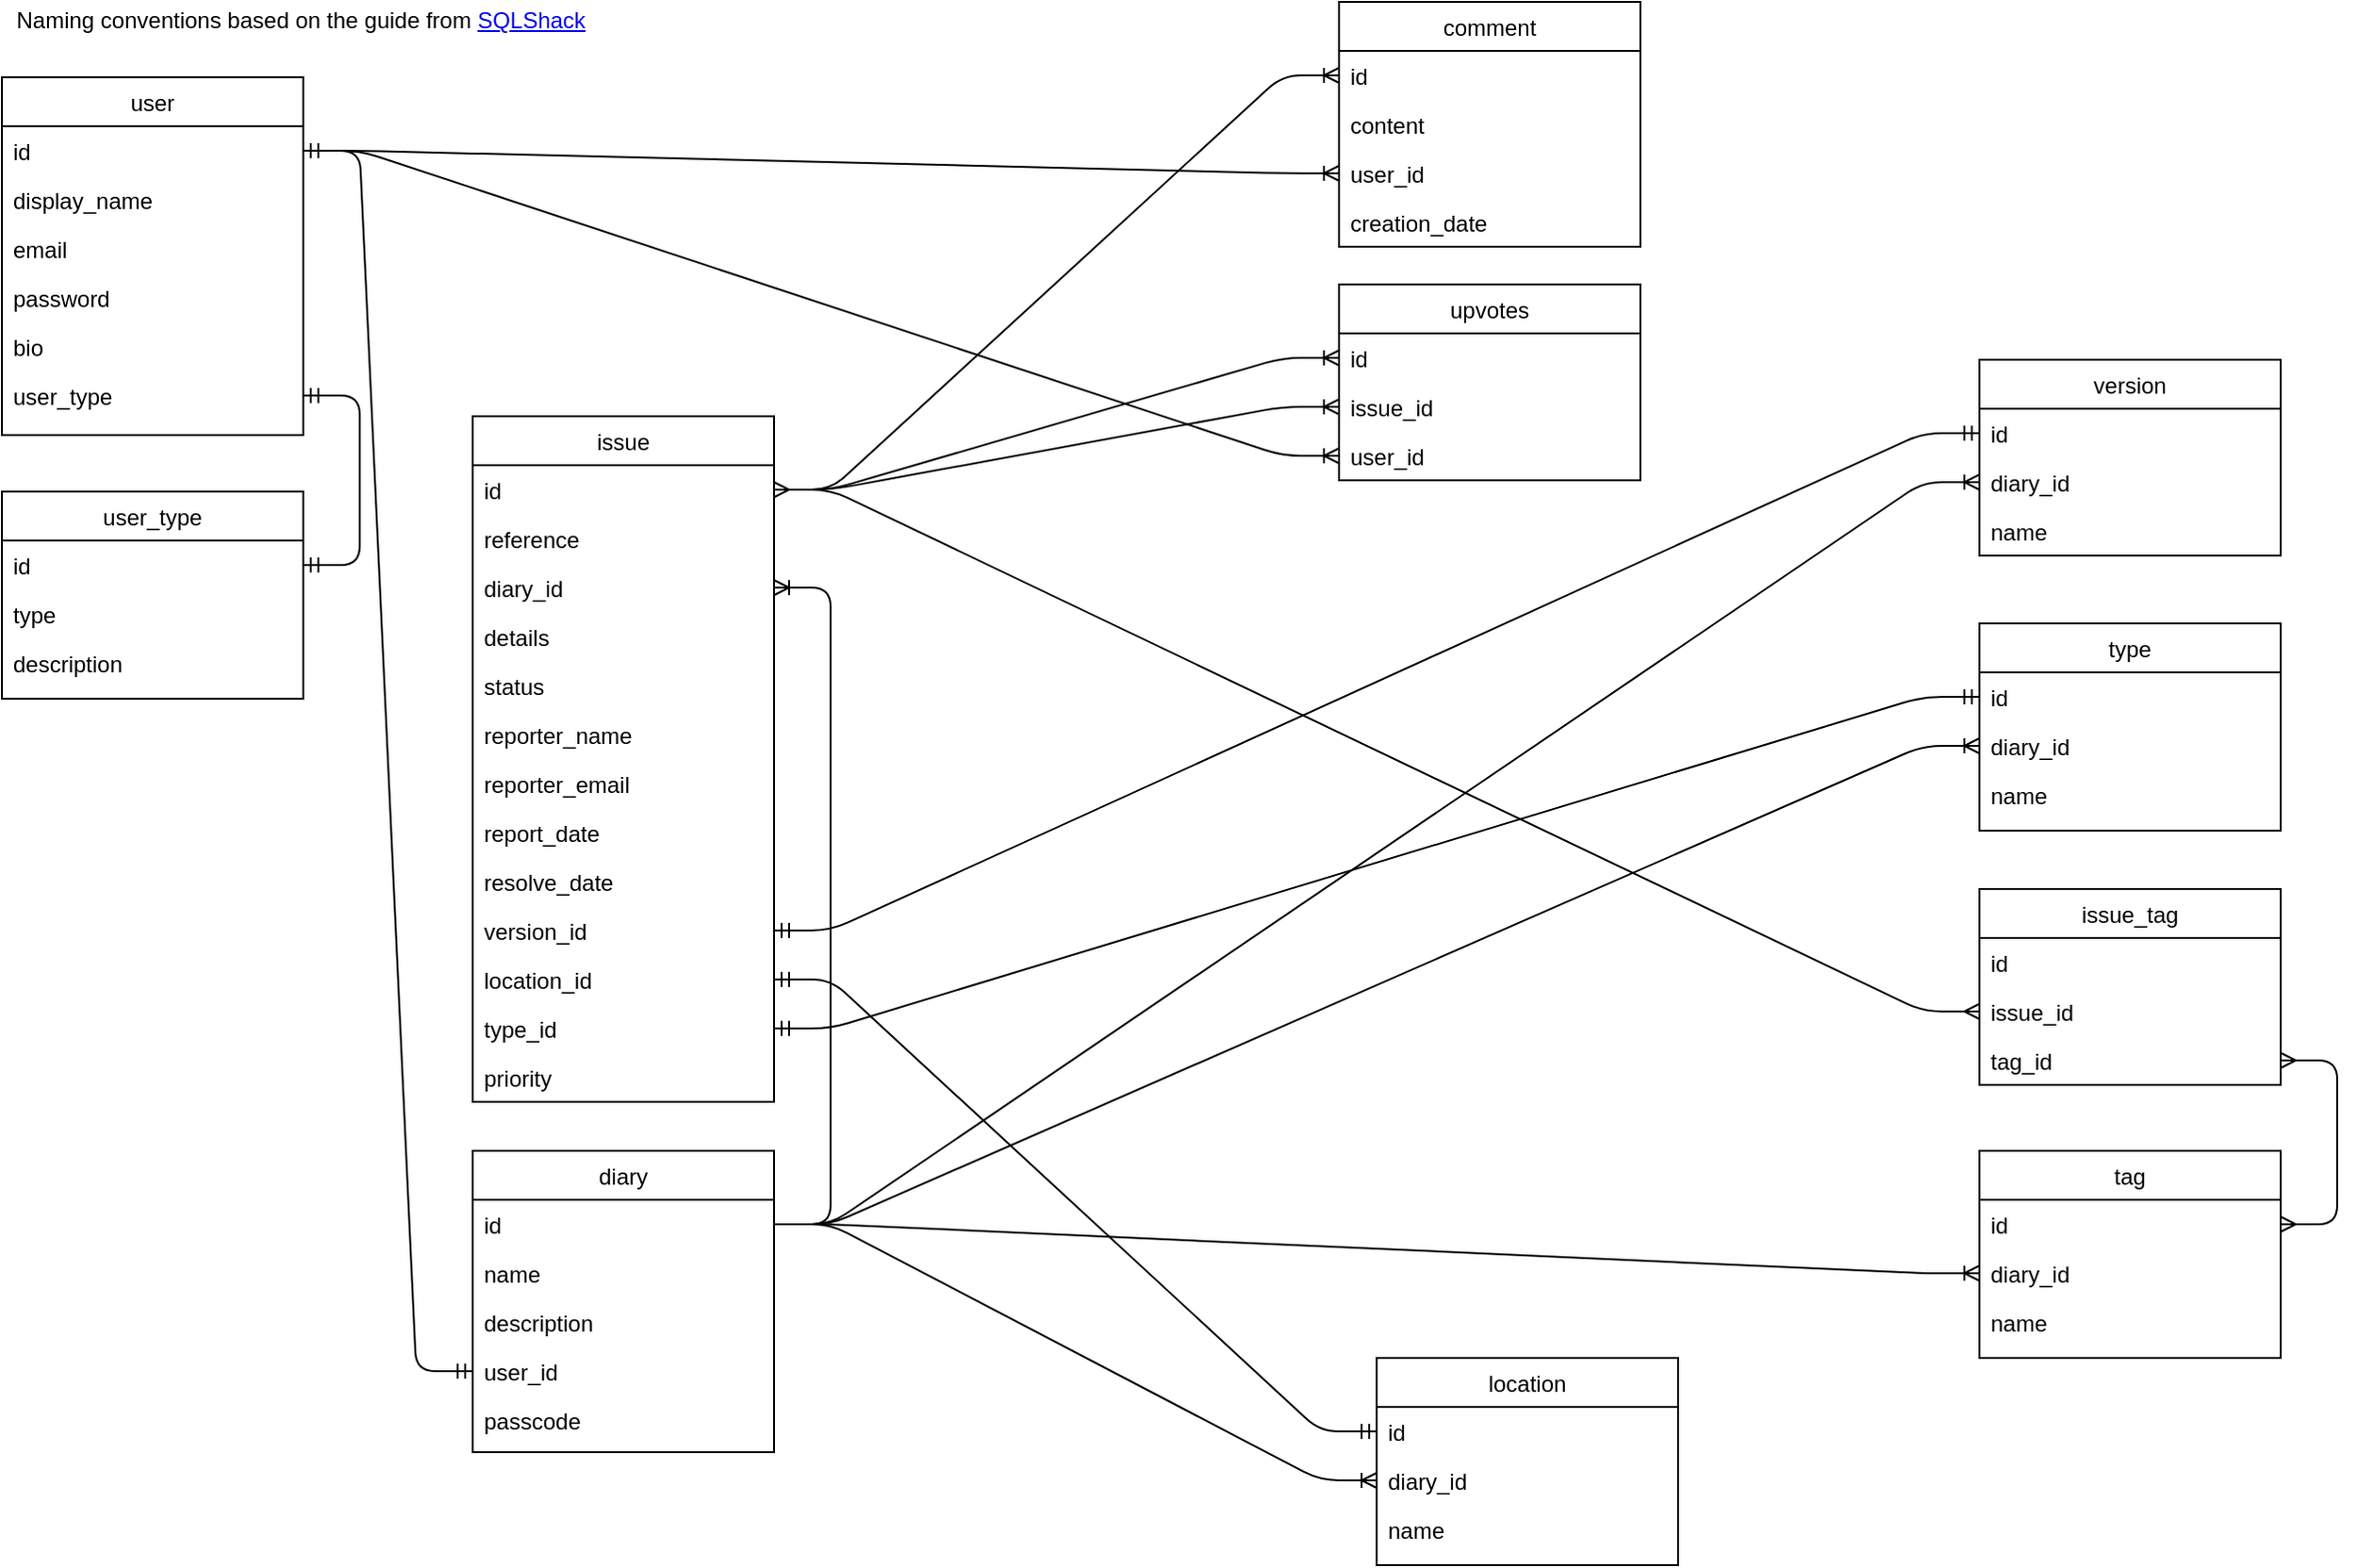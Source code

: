 <mxfile version="14.2.9" type="device"><diagram id="C5RBs43oDa-KdzZeNtuy" name="Page-1"><mxGraphModel dx="2062" dy="713" grid="1" gridSize="10" guides="1" tooltips="1" connect="1" arrows="1" fold="1" page="1" pageScale="1" pageWidth="827" pageHeight="1169" math="0" shadow="0"><root><mxCell id="WIyWlLk6GJQsqaUBKTNV-0"/><mxCell id="WIyWlLk6GJQsqaUBKTNV-1" parent="WIyWlLk6GJQsqaUBKTNV-0"/><mxCell id="zkfFHV4jXpPFQw0GAbJ--0" value="user" style="swimlane;fontStyle=0;align=center;verticalAlign=top;childLayout=stackLayout;horizontal=1;startSize=26;horizontalStack=0;resizeParent=1;resizeLast=0;collapsible=1;marginBottom=0;rounded=0;shadow=0;strokeWidth=1;" parent="WIyWlLk6GJQsqaUBKTNV-1" vertex="1"><mxGeometry x="40" y="50" width="160" height="190" as="geometry"><mxRectangle x="90" y="50" width="160" height="26" as="alternateBounds"/></mxGeometry></mxCell><mxCell id="zkfFHV4jXpPFQw0GAbJ--1" value="id" style="text;align=left;verticalAlign=top;spacingLeft=4;spacingRight=4;overflow=hidden;rotatable=0;points=[[0,0.5],[1,0.5]];portConstraint=eastwest;" parent="zkfFHV4jXpPFQw0GAbJ--0" vertex="1"><mxGeometry y="26" width="160" height="26" as="geometry"/></mxCell><mxCell id="zkfFHV4jXpPFQw0GAbJ--2" value="display_name" style="text;align=left;verticalAlign=top;spacingLeft=4;spacingRight=4;overflow=hidden;rotatable=0;points=[[0,0.5],[1,0.5]];portConstraint=eastwest;rounded=0;shadow=0;html=0;" parent="zkfFHV4jXpPFQw0GAbJ--0" vertex="1"><mxGeometry y="52" width="160" height="26" as="geometry"/></mxCell><mxCell id="zkfFHV4jXpPFQw0GAbJ--3" value="email" style="text;align=left;verticalAlign=top;spacingLeft=4;spacingRight=4;overflow=hidden;rotatable=0;points=[[0,0.5],[1,0.5]];portConstraint=eastwest;rounded=0;shadow=0;html=0;" parent="zkfFHV4jXpPFQw0GAbJ--0" vertex="1"><mxGeometry y="78" width="160" height="26" as="geometry"/></mxCell><mxCell id="zm-5eSC5mFhVCTcJuOg1-9" value="password" style="text;align=left;verticalAlign=top;spacingLeft=4;spacingRight=4;overflow=hidden;rotatable=0;points=[[0,0.5],[1,0.5]];portConstraint=eastwest;rounded=0;shadow=0;html=0;" vertex="1" parent="zkfFHV4jXpPFQw0GAbJ--0"><mxGeometry y="104" width="160" height="26" as="geometry"/></mxCell><mxCell id="zm-5eSC5mFhVCTcJuOg1-11" value="bio" style="text;align=left;verticalAlign=top;spacingLeft=4;spacingRight=4;overflow=hidden;rotatable=0;points=[[0,0.5],[1,0.5]];portConstraint=eastwest;rounded=0;shadow=0;html=0;" vertex="1" parent="zkfFHV4jXpPFQw0GAbJ--0"><mxGeometry y="130" width="160" height="26" as="geometry"/></mxCell><mxCell id="zm-5eSC5mFhVCTcJuOg1-12" value="user_type" style="text;align=left;verticalAlign=top;spacingLeft=4;spacingRight=4;overflow=hidden;rotatable=0;points=[[0,0.5],[1,0.5]];portConstraint=eastwest;rounded=0;shadow=0;html=0;" vertex="1" parent="zkfFHV4jXpPFQw0GAbJ--0"><mxGeometry y="156" width="160" height="26" as="geometry"/></mxCell><mxCell id="zkfFHV4jXpPFQw0GAbJ--6" value="user_type" style="swimlane;fontStyle=0;align=center;verticalAlign=top;childLayout=stackLayout;horizontal=1;startSize=26;horizontalStack=0;resizeParent=1;resizeLast=0;collapsible=1;marginBottom=0;rounded=0;shadow=0;strokeWidth=1;" parent="WIyWlLk6GJQsqaUBKTNV-1" vertex="1"><mxGeometry x="40" y="270" width="160" height="110" as="geometry"><mxRectangle x="130" y="380" width="160" height="26" as="alternateBounds"/></mxGeometry></mxCell><mxCell id="zkfFHV4jXpPFQw0GAbJ--7" value="id" style="text;align=left;verticalAlign=top;spacingLeft=4;spacingRight=4;overflow=hidden;rotatable=0;points=[[0,0.5],[1,0.5]];portConstraint=eastwest;" parent="zkfFHV4jXpPFQw0GAbJ--6" vertex="1"><mxGeometry y="26" width="160" height="26" as="geometry"/></mxCell><mxCell id="zkfFHV4jXpPFQw0GAbJ--8" value="type" style="text;align=left;verticalAlign=top;spacingLeft=4;spacingRight=4;overflow=hidden;rotatable=0;points=[[0,0.5],[1,0.5]];portConstraint=eastwest;rounded=0;shadow=0;html=0;" parent="zkfFHV4jXpPFQw0GAbJ--6" vertex="1"><mxGeometry y="52" width="160" height="26" as="geometry"/></mxCell><mxCell id="zm-5eSC5mFhVCTcJuOg1-13" value="description" style="text;align=left;verticalAlign=top;spacingLeft=4;spacingRight=4;overflow=hidden;rotatable=0;points=[[0,0.5],[1,0.5]];portConstraint=eastwest;rounded=0;shadow=0;html=0;" vertex="1" parent="zkfFHV4jXpPFQw0GAbJ--6"><mxGeometry y="78" width="160" height="26" as="geometry"/></mxCell><mxCell id="zkfFHV4jXpPFQw0GAbJ--13" value="issue" style="swimlane;fontStyle=0;align=center;verticalAlign=top;childLayout=stackLayout;horizontal=1;startSize=26;horizontalStack=0;resizeParent=1;resizeLast=0;collapsible=1;marginBottom=0;rounded=0;shadow=0;strokeWidth=1;" parent="WIyWlLk6GJQsqaUBKTNV-1" vertex="1"><mxGeometry x="290" y="230" width="160" height="364" as="geometry"><mxRectangle x="340" y="380" width="170" height="26" as="alternateBounds"/></mxGeometry></mxCell><mxCell id="zkfFHV4jXpPFQw0GAbJ--14" value="id" style="text;align=left;verticalAlign=top;spacingLeft=4;spacingRight=4;overflow=hidden;rotatable=0;points=[[0,0.5],[1,0.5]];portConstraint=eastwest;" parent="zkfFHV4jXpPFQw0GAbJ--13" vertex="1"><mxGeometry y="26" width="160" height="26" as="geometry"/></mxCell><mxCell id="zm-5eSC5mFhVCTcJuOg1-14" value="reference" style="text;align=left;verticalAlign=top;spacingLeft=4;spacingRight=4;overflow=hidden;rotatable=0;points=[[0,0.5],[1,0.5]];portConstraint=eastwest;" vertex="1" parent="zkfFHV4jXpPFQw0GAbJ--13"><mxGeometry y="52" width="160" height="26" as="geometry"/></mxCell><mxCell id="zm-5eSC5mFhVCTcJuOg1-15" value="diary_id" style="text;align=left;verticalAlign=top;spacingLeft=4;spacingRight=4;overflow=hidden;rotatable=0;points=[[0,0.5],[1,0.5]];portConstraint=eastwest;" vertex="1" parent="zkfFHV4jXpPFQw0GAbJ--13"><mxGeometry y="78" width="160" height="26" as="geometry"/></mxCell><mxCell id="zm-5eSC5mFhVCTcJuOg1-17" value="details" style="text;align=left;verticalAlign=top;spacingLeft=4;spacingRight=4;overflow=hidden;rotatable=0;points=[[0,0.5],[1,0.5]];portConstraint=eastwest;" vertex="1" parent="zkfFHV4jXpPFQw0GAbJ--13"><mxGeometry y="104" width="160" height="26" as="geometry"/></mxCell><mxCell id="zm-5eSC5mFhVCTcJuOg1-19" value="status" style="text;align=left;verticalAlign=top;spacingLeft=4;spacingRight=4;overflow=hidden;rotatable=0;points=[[0,0.5],[1,0.5]];portConstraint=eastwest;" vertex="1" parent="zkfFHV4jXpPFQw0GAbJ--13"><mxGeometry y="130" width="160" height="26" as="geometry"/></mxCell><mxCell id="zm-5eSC5mFhVCTcJuOg1-20" value="reporter_name" style="text;align=left;verticalAlign=top;spacingLeft=4;spacingRight=4;overflow=hidden;rotatable=0;points=[[0,0.5],[1,0.5]];portConstraint=eastwest;" vertex="1" parent="zkfFHV4jXpPFQw0GAbJ--13"><mxGeometry y="156" width="160" height="26" as="geometry"/></mxCell><mxCell id="zm-5eSC5mFhVCTcJuOg1-21" value="reporter_email" style="text;align=left;verticalAlign=top;spacingLeft=4;spacingRight=4;overflow=hidden;rotatable=0;points=[[0,0.5],[1,0.5]];portConstraint=eastwest;" vertex="1" parent="zkfFHV4jXpPFQw0GAbJ--13"><mxGeometry y="182" width="160" height="26" as="geometry"/></mxCell><mxCell id="zm-5eSC5mFhVCTcJuOg1-22" value="report_date" style="text;align=left;verticalAlign=top;spacingLeft=4;spacingRight=4;overflow=hidden;rotatable=0;points=[[0,0.5],[1,0.5]];portConstraint=eastwest;" vertex="1" parent="zkfFHV4jXpPFQw0GAbJ--13"><mxGeometry y="208" width="160" height="26" as="geometry"/></mxCell><mxCell id="zm-5eSC5mFhVCTcJuOg1-23" value="resolve_date" style="text;align=left;verticalAlign=top;spacingLeft=4;spacingRight=4;overflow=hidden;rotatable=0;points=[[0,0.5],[1,0.5]];portConstraint=eastwest;" vertex="1" parent="zkfFHV4jXpPFQw0GAbJ--13"><mxGeometry y="234" width="160" height="26" as="geometry"/></mxCell><mxCell id="zm-5eSC5mFhVCTcJuOg1-18" value="version_id" style="text;align=left;verticalAlign=top;spacingLeft=4;spacingRight=4;overflow=hidden;rotatable=0;points=[[0,0.5],[1,0.5]];portConstraint=eastwest;" vertex="1" parent="zkfFHV4jXpPFQw0GAbJ--13"><mxGeometry y="260" width="160" height="26" as="geometry"/></mxCell><mxCell id="zm-5eSC5mFhVCTcJuOg1-95" value="location_id" style="text;align=left;verticalAlign=top;spacingLeft=4;spacingRight=4;overflow=hidden;rotatable=0;points=[[0,0.5],[1,0.5]];portConstraint=eastwest;" vertex="1" parent="zkfFHV4jXpPFQw0GAbJ--13"><mxGeometry y="286" width="160" height="26" as="geometry"/></mxCell><mxCell id="zm-5eSC5mFhVCTcJuOg1-96" value="type_id" style="text;align=left;verticalAlign=top;spacingLeft=4;spacingRight=4;overflow=hidden;rotatable=0;points=[[0,0.5],[1,0.5]];portConstraint=eastwest;" vertex="1" parent="zkfFHV4jXpPFQw0GAbJ--13"><mxGeometry y="312" width="160" height="26" as="geometry"/></mxCell><mxCell id="zm-5eSC5mFhVCTcJuOg1-26" value="priority" style="text;align=left;verticalAlign=top;spacingLeft=4;spacingRight=4;overflow=hidden;rotatable=0;points=[[0,0.5],[1,0.5]];portConstraint=eastwest;" vertex="1" parent="zkfFHV4jXpPFQw0GAbJ--13"><mxGeometry y="338" width="160" height="26" as="geometry"/></mxCell><mxCell id="zkfFHV4jXpPFQw0GAbJ--17" value="diary" style="swimlane;fontStyle=0;align=center;verticalAlign=top;childLayout=stackLayout;horizontal=1;startSize=26;horizontalStack=0;resizeParent=1;resizeLast=0;collapsible=1;marginBottom=0;rounded=0;shadow=0;strokeWidth=1;" parent="WIyWlLk6GJQsqaUBKTNV-1" vertex="1"><mxGeometry x="290" y="620" width="160" height="160" as="geometry"><mxRectangle x="550" y="140" width="160" height="26" as="alternateBounds"/></mxGeometry></mxCell><mxCell id="zkfFHV4jXpPFQw0GAbJ--18" value="id" style="text;align=left;verticalAlign=top;spacingLeft=4;spacingRight=4;overflow=hidden;rotatable=0;points=[[0,0.5],[1,0.5]];portConstraint=eastwest;" parent="zkfFHV4jXpPFQw0GAbJ--17" vertex="1"><mxGeometry y="26" width="160" height="26" as="geometry"/></mxCell><mxCell id="zkfFHV4jXpPFQw0GAbJ--19" value="name" style="text;align=left;verticalAlign=top;spacingLeft=4;spacingRight=4;overflow=hidden;rotatable=0;points=[[0,0.5],[1,0.5]];portConstraint=eastwest;rounded=0;shadow=0;html=0;" parent="zkfFHV4jXpPFQw0GAbJ--17" vertex="1"><mxGeometry y="52" width="160" height="26" as="geometry"/></mxCell><mxCell id="zm-5eSC5mFhVCTcJuOg1-34" value="description" style="text;align=left;verticalAlign=top;spacingLeft=4;spacingRight=4;overflow=hidden;rotatable=0;points=[[0,0.5],[1,0.5]];portConstraint=eastwest;" vertex="1" parent="zkfFHV4jXpPFQw0GAbJ--17"><mxGeometry y="78" width="160" height="26" as="geometry"/></mxCell><mxCell id="zkfFHV4jXpPFQw0GAbJ--20" value="user_id" style="text;align=left;verticalAlign=top;spacingLeft=4;spacingRight=4;overflow=hidden;rotatable=0;points=[[0,0.5],[1,0.5]];portConstraint=eastwest;rounded=0;shadow=0;html=0;" parent="zkfFHV4jXpPFQw0GAbJ--17" vertex="1"><mxGeometry y="104" width="160" height="26" as="geometry"/></mxCell><mxCell id="zm-5eSC5mFhVCTcJuOg1-30" value="passcode" style="text;align=left;verticalAlign=top;spacingLeft=4;spacingRight=4;overflow=hidden;rotatable=0;points=[[0,0.5],[1,0.5]];portConstraint=eastwest;rounded=0;shadow=0;html=0;" vertex="1" parent="zkfFHV4jXpPFQw0GAbJ--17"><mxGeometry y="130" width="160" height="26" as="geometry"/></mxCell><mxCell id="zm-5eSC5mFhVCTcJuOg1-0" value="type" style="swimlane;fontStyle=0;align=center;verticalAlign=top;childLayout=stackLayout;horizontal=1;startSize=26;horizontalStack=0;resizeParent=1;resizeLast=0;collapsible=1;marginBottom=0;rounded=0;shadow=0;strokeWidth=1;" vertex="1" parent="WIyWlLk6GJQsqaUBKTNV-1"><mxGeometry x="1090" y="340" width="160" height="110" as="geometry"><mxRectangle x="340" y="380" width="170" height="26" as="alternateBounds"/></mxGeometry></mxCell><mxCell id="zm-5eSC5mFhVCTcJuOg1-1" value="id" style="text;align=left;verticalAlign=top;spacingLeft=4;spacingRight=4;overflow=hidden;rotatable=0;points=[[0,0.5],[1,0.5]];portConstraint=eastwest;" vertex="1" parent="zm-5eSC5mFhVCTcJuOg1-0"><mxGeometry y="26" width="160" height="26" as="geometry"/></mxCell><mxCell id="zm-5eSC5mFhVCTcJuOg1-31" value="diary_id" style="text;align=left;verticalAlign=top;spacingLeft=4;spacingRight=4;overflow=hidden;rotatable=0;points=[[0,0.5],[1,0.5]];portConstraint=eastwest;" vertex="1" parent="zm-5eSC5mFhVCTcJuOg1-0"><mxGeometry y="52" width="160" height="26" as="geometry"/></mxCell><mxCell id="zm-5eSC5mFhVCTcJuOg1-83" value="name" style="text;align=left;verticalAlign=top;spacingLeft=4;spacingRight=4;overflow=hidden;rotatable=0;points=[[0,0.5],[1,0.5]];portConstraint=eastwest;" vertex="1" parent="zm-5eSC5mFhVCTcJuOg1-0"><mxGeometry y="78" width="160" height="26" as="geometry"/></mxCell><mxCell id="zm-5eSC5mFhVCTcJuOg1-3" value="location" style="swimlane;fontStyle=0;align=center;verticalAlign=top;childLayout=stackLayout;horizontal=1;startSize=26;horizontalStack=0;resizeParent=1;resizeLast=0;collapsible=1;marginBottom=0;rounded=0;shadow=0;strokeWidth=1;" vertex="1" parent="WIyWlLk6GJQsqaUBKTNV-1"><mxGeometry x="770" y="730" width="160" height="110" as="geometry"><mxRectangle x="340" y="380" width="170" height="26" as="alternateBounds"/></mxGeometry></mxCell><mxCell id="zm-5eSC5mFhVCTcJuOg1-4" value="id" style="text;align=left;verticalAlign=top;spacingLeft=4;spacingRight=4;overflow=hidden;rotatable=0;points=[[0,0.5],[1,0.5]];portConstraint=eastwest;" vertex="1" parent="zm-5eSC5mFhVCTcJuOg1-3"><mxGeometry y="26" width="160" height="26" as="geometry"/></mxCell><mxCell id="zm-5eSC5mFhVCTcJuOg1-32" value="diary_id" style="text;align=left;verticalAlign=top;spacingLeft=4;spacingRight=4;overflow=hidden;rotatable=0;points=[[0,0.5],[1,0.5]];portConstraint=eastwest;" vertex="1" parent="zm-5eSC5mFhVCTcJuOg1-3"><mxGeometry y="52" width="160" height="26" as="geometry"/></mxCell><mxCell id="zm-5eSC5mFhVCTcJuOg1-84" value="name" style="text;align=left;verticalAlign=top;spacingLeft=4;spacingRight=4;overflow=hidden;rotatable=0;points=[[0,0.5],[1,0.5]];portConstraint=eastwest;" vertex="1" parent="zm-5eSC5mFhVCTcJuOg1-3"><mxGeometry y="78" width="160" height="26" as="geometry"/></mxCell><mxCell id="zm-5eSC5mFhVCTcJuOg1-28" value="tag" style="swimlane;fontStyle=0;align=center;verticalAlign=top;childLayout=stackLayout;horizontal=1;startSize=26;horizontalStack=0;resizeParent=1;resizeLast=0;collapsible=1;marginBottom=0;rounded=0;shadow=0;strokeWidth=1;" vertex="1" parent="WIyWlLk6GJQsqaUBKTNV-1"><mxGeometry x="1090" y="620" width="160" height="110" as="geometry"><mxRectangle x="340" y="380" width="170" height="26" as="alternateBounds"/></mxGeometry></mxCell><mxCell id="zm-5eSC5mFhVCTcJuOg1-29" value="id" style="text;align=left;verticalAlign=top;spacingLeft=4;spacingRight=4;overflow=hidden;rotatable=0;points=[[0,0.5],[1,0.5]];portConstraint=eastwest;" vertex="1" parent="zm-5eSC5mFhVCTcJuOg1-28"><mxGeometry y="26" width="160" height="26" as="geometry"/></mxCell><mxCell id="zm-5eSC5mFhVCTcJuOg1-33" value="diary_id" style="text;align=left;verticalAlign=top;spacingLeft=4;spacingRight=4;overflow=hidden;rotatable=0;points=[[0,0.5],[1,0.5]];portConstraint=eastwest;" vertex="1" parent="zm-5eSC5mFhVCTcJuOg1-28"><mxGeometry y="52" width="160" height="26" as="geometry"/></mxCell><mxCell id="zm-5eSC5mFhVCTcJuOg1-73" value="name" style="text;align=left;verticalAlign=top;spacingLeft=4;spacingRight=4;overflow=hidden;rotatable=0;points=[[0,0.5],[1,0.5]];portConstraint=eastwest;" vertex="1" parent="zm-5eSC5mFhVCTcJuOg1-28"><mxGeometry y="78" width="160" height="26" as="geometry"/></mxCell><mxCell id="zm-5eSC5mFhVCTcJuOg1-35" value="comment" style="swimlane;fontStyle=0;align=center;verticalAlign=top;childLayout=stackLayout;horizontal=1;startSize=26;horizontalStack=0;resizeParent=1;resizeLast=0;collapsible=1;marginBottom=0;rounded=0;shadow=0;strokeWidth=1;" vertex="1" parent="WIyWlLk6GJQsqaUBKTNV-1"><mxGeometry x="750" y="10" width="160" height="130" as="geometry"><mxRectangle x="340" y="380" width="170" height="26" as="alternateBounds"/></mxGeometry></mxCell><mxCell id="zm-5eSC5mFhVCTcJuOg1-36" value="id" style="text;align=left;verticalAlign=top;spacingLeft=4;spacingRight=4;overflow=hidden;rotatable=0;points=[[0,0.5],[1,0.5]];portConstraint=eastwest;" vertex="1" parent="zm-5eSC5mFhVCTcJuOg1-35"><mxGeometry y="26" width="160" height="26" as="geometry"/></mxCell><mxCell id="zm-5eSC5mFhVCTcJuOg1-37" value="content" style="text;align=left;verticalAlign=top;spacingLeft=4;spacingRight=4;overflow=hidden;rotatable=0;points=[[0,0.5],[1,0.5]];portConstraint=eastwest;" vertex="1" parent="zm-5eSC5mFhVCTcJuOg1-35"><mxGeometry y="52" width="160" height="26" as="geometry"/></mxCell><mxCell id="zm-5eSC5mFhVCTcJuOg1-88" value="user_id" style="text;align=left;verticalAlign=top;spacingLeft=4;spacingRight=4;overflow=hidden;rotatable=0;points=[[0,0.5],[1,0.5]];portConstraint=eastwest;" vertex="1" parent="zm-5eSC5mFhVCTcJuOg1-35"><mxGeometry y="78" width="160" height="26" as="geometry"/></mxCell><mxCell id="zm-5eSC5mFhVCTcJuOg1-86" value="creation_date" style="text;align=left;verticalAlign=top;spacingLeft=4;spacingRight=4;overflow=hidden;rotatable=0;points=[[0,0.5],[1,0.5]];portConstraint=eastwest;" vertex="1" parent="zm-5eSC5mFhVCTcJuOg1-35"><mxGeometry y="104" width="160" height="26" as="geometry"/></mxCell><mxCell id="zm-5eSC5mFhVCTcJuOg1-38" value="upvotes" style="swimlane;fontStyle=0;align=center;verticalAlign=top;childLayout=stackLayout;horizontal=1;startSize=26;horizontalStack=0;resizeParent=1;resizeLast=0;collapsible=1;marginBottom=0;rounded=0;shadow=0;strokeWidth=1;" vertex="1" parent="WIyWlLk6GJQsqaUBKTNV-1"><mxGeometry x="750" y="160" width="160" height="104" as="geometry"><mxRectangle x="340" y="380" width="170" height="26" as="alternateBounds"/></mxGeometry></mxCell><mxCell id="zm-5eSC5mFhVCTcJuOg1-39" value="id" style="text;align=left;verticalAlign=top;spacingLeft=4;spacingRight=4;overflow=hidden;rotatable=0;points=[[0,0.5],[1,0.5]];portConstraint=eastwest;" vertex="1" parent="zm-5eSC5mFhVCTcJuOg1-38"><mxGeometry y="26" width="160" height="26" as="geometry"/></mxCell><mxCell id="zm-5eSC5mFhVCTcJuOg1-40" value="issue_id" style="text;align=left;verticalAlign=top;spacingLeft=4;spacingRight=4;overflow=hidden;rotatable=0;points=[[0,0.5],[1,0.5]];portConstraint=eastwest;" vertex="1" parent="zm-5eSC5mFhVCTcJuOg1-38"><mxGeometry y="52" width="160" height="26" as="geometry"/></mxCell><mxCell id="zm-5eSC5mFhVCTcJuOg1-98" value="user_id" style="text;align=left;verticalAlign=top;spacingLeft=4;spacingRight=4;overflow=hidden;rotatable=0;points=[[0,0.5],[1,0.5]];portConstraint=eastwest;" vertex="1" parent="zm-5eSC5mFhVCTcJuOg1-38"><mxGeometry y="78" width="160" height="26" as="geometry"/></mxCell><mxCell id="zm-5eSC5mFhVCTcJuOg1-44" value="" style="edgeStyle=entityRelationEdgeStyle;fontSize=12;html=1;endArrow=ERoneToMany;entryX=0;entryY=0.5;entryDx=0;entryDy=0;exitX=1;exitY=0.5;exitDx=0;exitDy=0;" edge="1" parent="WIyWlLk6GJQsqaUBKTNV-1" source="zkfFHV4jXpPFQw0GAbJ--14" target="zm-5eSC5mFhVCTcJuOg1-36"><mxGeometry width="100" height="100" relative="1" as="geometry"><mxPoint x="713" y="426" as="sourcePoint"/><mxPoint x="813" y="326" as="targetPoint"/></mxGeometry></mxCell><mxCell id="zm-5eSC5mFhVCTcJuOg1-47" value="" style="edgeStyle=entityRelationEdgeStyle;fontSize=12;html=1;endArrow=ERoneToMany;exitX=1;exitY=0.5;exitDx=0;exitDy=0;entryX=0;entryY=0.5;entryDx=0;entryDy=0;" edge="1" parent="WIyWlLk6GJQsqaUBKTNV-1" source="zkfFHV4jXpPFQw0GAbJ--14" target="zm-5eSC5mFhVCTcJuOg1-39"><mxGeometry width="100" height="100" relative="1" as="geometry"><mxPoint x="720" y="460" as="sourcePoint"/><mxPoint x="820" y="360" as="targetPoint"/></mxGeometry></mxCell><mxCell id="zm-5eSC5mFhVCTcJuOg1-49" value="" style="edgeStyle=entityRelationEdgeStyle;fontSize=12;html=1;endArrow=ERmany;startArrow=ERmany;entryX=0;entryY=0.5;entryDx=0;entryDy=0;" edge="1" parent="WIyWlLk6GJQsqaUBKTNV-1" source="zkfFHV4jXpPFQw0GAbJ--14" target="zm-5eSC5mFhVCTcJuOg1-54"><mxGeometry width="100" height="100" relative="1" as="geometry"><mxPoint x="680" y="501" as="sourcePoint"/><mxPoint x="821.421" y="401" as="targetPoint"/></mxGeometry></mxCell><mxCell id="zm-5eSC5mFhVCTcJuOg1-51" value="Naming conventions based on the guide from &lt;a href=&quot;https://www.sqlshack.com/learn-sql-naming-conventions/#:~:text=When%20naming%20tables%2C%20you%20have,facts%2C%20you%20should%20use%20nouns.&quot;&gt;SQLShack&lt;/a&gt;&amp;nbsp;" style="text;html=1;resizable=0;autosize=1;align=center;verticalAlign=middle;points=[];fillColor=none;strokeColor=none;rounded=0;" vertex="1" parent="WIyWlLk6GJQsqaUBKTNV-1"><mxGeometry x="40" y="10" width="320" height="20" as="geometry"/></mxCell><mxCell id="zm-5eSC5mFhVCTcJuOg1-52" value="issue_tag" style="swimlane;fontStyle=0;align=center;verticalAlign=top;childLayout=stackLayout;horizontal=1;startSize=26;horizontalStack=0;resizeParent=1;resizeLast=0;collapsible=1;marginBottom=0;rounded=0;shadow=0;strokeWidth=1;" vertex="1" parent="WIyWlLk6GJQsqaUBKTNV-1"><mxGeometry x="1090" y="481" width="160" height="104" as="geometry"><mxRectangle x="340" y="380" width="170" height="26" as="alternateBounds"/></mxGeometry></mxCell><mxCell id="zm-5eSC5mFhVCTcJuOg1-53" value="id" style="text;align=left;verticalAlign=top;spacingLeft=4;spacingRight=4;overflow=hidden;rotatable=0;points=[[0,0.5],[1,0.5]];portConstraint=eastwest;" vertex="1" parent="zm-5eSC5mFhVCTcJuOg1-52"><mxGeometry y="26" width="160" height="26" as="geometry"/></mxCell><mxCell id="zm-5eSC5mFhVCTcJuOg1-54" value="issue_id" style="text;align=left;verticalAlign=top;spacingLeft=4;spacingRight=4;overflow=hidden;rotatable=0;points=[[0,0.5],[1,0.5]];portConstraint=eastwest;" vertex="1" parent="zm-5eSC5mFhVCTcJuOg1-52"><mxGeometry y="52" width="160" height="26" as="geometry"/></mxCell><mxCell id="zm-5eSC5mFhVCTcJuOg1-55" value="tag_id" style="text;align=left;verticalAlign=top;spacingLeft=4;spacingRight=4;overflow=hidden;rotatable=0;points=[[0,0.5],[1,0.5]];portConstraint=eastwest;" vertex="1" parent="zm-5eSC5mFhVCTcJuOg1-52"><mxGeometry y="78" width="160" height="26" as="geometry"/></mxCell><mxCell id="zm-5eSC5mFhVCTcJuOg1-56" value="" style="edgeStyle=entityRelationEdgeStyle;fontSize=12;html=1;endArrow=ERmany;startArrow=ERmany;exitX=1;exitY=0.5;exitDx=0;exitDy=0;" edge="1" parent="WIyWlLk6GJQsqaUBKTNV-1" source="zm-5eSC5mFhVCTcJuOg1-55" target="zm-5eSC5mFhVCTcJuOg1-29"><mxGeometry width="100" height="100" relative="1" as="geometry"><mxPoint x="690" y="380" as="sourcePoint"/><mxPoint x="790" y="280" as="targetPoint"/></mxGeometry></mxCell><mxCell id="zm-5eSC5mFhVCTcJuOg1-57" value="" style="edgeStyle=entityRelationEdgeStyle;fontSize=12;html=1;endArrow=ERmandOne;startArrow=ERmandOne;" edge="1" parent="WIyWlLk6GJQsqaUBKTNV-1" source="zm-5eSC5mFhVCTcJuOg1-96" target="zm-5eSC5mFhVCTcJuOg1-1"><mxGeometry width="100" height="100" relative="1" as="geometry"><mxPoint x="680" y="450" as="sourcePoint"/><mxPoint x="780" y="350" as="targetPoint"/></mxGeometry></mxCell><mxCell id="zm-5eSC5mFhVCTcJuOg1-58" value="version" style="swimlane;fontStyle=0;align=center;verticalAlign=top;childLayout=stackLayout;horizontal=1;startSize=26;horizontalStack=0;resizeParent=1;resizeLast=0;collapsible=1;marginBottom=0;rounded=0;shadow=0;strokeWidth=1;" vertex="1" parent="WIyWlLk6GJQsqaUBKTNV-1"><mxGeometry x="1090" y="200" width="160" height="104" as="geometry"><mxRectangle x="340" y="380" width="170" height="26" as="alternateBounds"/></mxGeometry></mxCell><mxCell id="zm-5eSC5mFhVCTcJuOg1-59" value="id" style="text;align=left;verticalAlign=top;spacingLeft=4;spacingRight=4;overflow=hidden;rotatable=0;points=[[0,0.5],[1,0.5]];portConstraint=eastwest;" vertex="1" parent="zm-5eSC5mFhVCTcJuOg1-58"><mxGeometry y="26" width="160" height="26" as="geometry"/></mxCell><mxCell id="zm-5eSC5mFhVCTcJuOg1-82" value="diary_id" style="text;align=left;verticalAlign=top;spacingLeft=4;spacingRight=4;overflow=hidden;rotatable=0;points=[[0,0.5],[1,0.5]];portConstraint=eastwest;" vertex="1" parent="zm-5eSC5mFhVCTcJuOg1-58"><mxGeometry y="52" width="160" height="26" as="geometry"/></mxCell><mxCell id="zm-5eSC5mFhVCTcJuOg1-89" value="name" style="text;align=left;verticalAlign=top;spacingLeft=4;spacingRight=4;overflow=hidden;rotatable=0;points=[[0,0.5],[1,0.5]];portConstraint=eastwest;" vertex="1" parent="zm-5eSC5mFhVCTcJuOg1-58"><mxGeometry y="78" width="160" height="26" as="geometry"/></mxCell><mxCell id="zm-5eSC5mFhVCTcJuOg1-61" value="" style="edgeStyle=entityRelationEdgeStyle;fontSize=12;html=1;endArrow=ERmandOne;startArrow=ERmandOne;entryX=0;entryY=0.5;entryDx=0;entryDy=0;exitX=1;exitY=0.5;exitDx=0;exitDy=0;" edge="1" parent="WIyWlLk6GJQsqaUBKTNV-1" source="zm-5eSC5mFhVCTcJuOg1-18" target="zm-5eSC5mFhVCTcJuOg1-59"><mxGeometry width="100" height="100" relative="1" as="geometry"><mxPoint x="680" y="166" as="sourcePoint"/><mxPoint x="780" y="66" as="targetPoint"/></mxGeometry></mxCell><mxCell id="zm-5eSC5mFhVCTcJuOg1-62" value="" style="edgeStyle=entityRelationEdgeStyle;fontSize=12;html=1;endArrow=ERoneToMany;" edge="1" parent="WIyWlLk6GJQsqaUBKTNV-1" source="zkfFHV4jXpPFQw0GAbJ--18" target="zm-5eSC5mFhVCTcJuOg1-15"><mxGeometry width="100" height="100" relative="1" as="geometry"><mxPoint x="440" y="90" as="sourcePoint"/><mxPoint x="690" y="170" as="targetPoint"/></mxGeometry></mxCell><mxCell id="zm-5eSC5mFhVCTcJuOg1-64" value="" style="edgeStyle=entityRelationEdgeStyle;fontSize=12;html=1;endArrow=ERmandOne;startArrow=ERmandOne;entryX=0;entryY=0.5;entryDx=0;entryDy=0;" edge="1" parent="WIyWlLk6GJQsqaUBKTNV-1" source="zm-5eSC5mFhVCTcJuOg1-95" target="zm-5eSC5mFhVCTcJuOg1-4"><mxGeometry width="100" height="100" relative="1" as="geometry"><mxPoint x="590" y="270" as="sourcePoint"/><mxPoint x="690" y="170" as="targetPoint"/></mxGeometry></mxCell><mxCell id="zm-5eSC5mFhVCTcJuOg1-72" value="" style="edgeStyle=entityRelationEdgeStyle;fontSize=12;html=1;endArrow=ERoneToMany;exitX=1;exitY=0.5;exitDx=0;exitDy=0;entryX=0;entryY=0.5;entryDx=0;entryDy=0;" edge="1" parent="WIyWlLk6GJQsqaUBKTNV-1" source="zkfFHV4jXpPFQw0GAbJ--18" target="zm-5eSC5mFhVCTcJuOg1-33"><mxGeometry width="100" height="100" relative="1" as="geometry"><mxPoint x="490" y="500" as="sourcePoint"/><mxPoint x="590" y="400" as="targetPoint"/></mxGeometry></mxCell><mxCell id="zm-5eSC5mFhVCTcJuOg1-76" value="" style="edgeStyle=entityRelationEdgeStyle;fontSize=12;html=1;endArrow=ERoneToMany;entryX=0;entryY=0.5;entryDx=0;entryDy=0;exitX=1;exitY=0.5;exitDx=0;exitDy=0;" edge="1" parent="WIyWlLk6GJQsqaUBKTNV-1" source="zkfFHV4jXpPFQw0GAbJ--18" target="zm-5eSC5mFhVCTcJuOg1-32"><mxGeometry width="100" height="100" relative="1" as="geometry"><mxPoint x="490" y="500" as="sourcePoint"/><mxPoint x="590" y="400" as="targetPoint"/></mxGeometry></mxCell><mxCell id="zm-5eSC5mFhVCTcJuOg1-77" value="" style="edgeStyle=entityRelationEdgeStyle;fontSize=12;html=1;endArrow=ERoneToMany;exitX=1;exitY=0.5;exitDx=0;exitDy=0;" edge="1" parent="WIyWlLk6GJQsqaUBKTNV-1" source="zkfFHV4jXpPFQw0GAbJ--18" target="zm-5eSC5mFhVCTcJuOg1-31"><mxGeometry width="100" height="100" relative="1" as="geometry"><mxPoint x="490" y="500" as="sourcePoint"/><mxPoint x="590" y="400" as="targetPoint"/></mxGeometry></mxCell><mxCell id="zm-5eSC5mFhVCTcJuOg1-78" value="" style="edgeStyle=entityRelationEdgeStyle;fontSize=12;html=1;endArrow=ERmandOne;startArrow=ERmandOne;exitX=1;exitY=0.5;exitDx=0;exitDy=0;entryX=0;entryY=0.5;entryDx=0;entryDy=0;" edge="1" parent="WIyWlLk6GJQsqaUBKTNV-1" source="zkfFHV4jXpPFQw0GAbJ--1" target="zkfFHV4jXpPFQw0GAbJ--20"><mxGeometry width="100" height="100" relative="1" as="geometry"><mxPoint x="450" y="240" as="sourcePoint"/><mxPoint x="550" y="140" as="targetPoint"/></mxGeometry></mxCell><mxCell id="zm-5eSC5mFhVCTcJuOg1-90" value="" style="edgeStyle=entityRelationEdgeStyle;fontSize=12;html=1;endArrow=ERoneToMany;exitX=1;exitY=0.5;exitDx=0;exitDy=0;entryX=0;entryY=0.5;entryDx=0;entryDy=0;" edge="1" parent="WIyWlLk6GJQsqaUBKTNV-1" source="zkfFHV4jXpPFQw0GAbJ--18" target="zm-5eSC5mFhVCTcJuOg1-82"><mxGeometry width="100" height="100" relative="1" as="geometry"><mxPoint x="510" y="220" as="sourcePoint"/><mxPoint x="520" y="320" as="targetPoint"/></mxGeometry></mxCell><mxCell id="zm-5eSC5mFhVCTcJuOg1-92" value="" style="edgeStyle=entityRelationEdgeStyle;fontSize=12;html=1;endArrow=ERmandOne;startArrow=ERmandOne;exitX=1;exitY=0.5;exitDx=0;exitDy=0;entryX=1;entryY=0.5;entryDx=0;entryDy=0;" edge="1" parent="WIyWlLk6GJQsqaUBKTNV-1" source="zm-5eSC5mFhVCTcJuOg1-12" target="zkfFHV4jXpPFQw0GAbJ--7"><mxGeometry width="100" height="100" relative="1" as="geometry"><mxPoint x="560" y="290" as="sourcePoint"/><mxPoint x="660" y="190" as="targetPoint"/></mxGeometry></mxCell><mxCell id="zm-5eSC5mFhVCTcJuOg1-93" value="" style="edgeStyle=entityRelationEdgeStyle;fontSize=12;html=1;endArrow=ERoneToMany;" edge="1" parent="WIyWlLk6GJQsqaUBKTNV-1" source="zkfFHV4jXpPFQw0GAbJ--14" target="zm-5eSC5mFhVCTcJuOg1-40"><mxGeometry width="100" height="100" relative="1" as="geometry"><mxPoint x="560" y="400" as="sourcePoint"/><mxPoint x="660" y="300" as="targetPoint"/></mxGeometry></mxCell><mxCell id="zm-5eSC5mFhVCTcJuOg1-97" value="" style="edgeStyle=entityRelationEdgeStyle;fontSize=12;html=1;endArrow=ERoneToMany;" edge="1" parent="WIyWlLk6GJQsqaUBKTNV-1" source="zkfFHV4jXpPFQw0GAbJ--1" target="zm-5eSC5mFhVCTcJuOg1-88"><mxGeometry width="100" height="100" relative="1" as="geometry"><mxPoint x="560" y="400" as="sourcePoint"/><mxPoint x="660" y="300" as="targetPoint"/></mxGeometry></mxCell><mxCell id="zm-5eSC5mFhVCTcJuOg1-99" value="" style="edgeStyle=entityRelationEdgeStyle;fontSize=12;html=1;endArrow=ERoneToMany;" edge="1" parent="WIyWlLk6GJQsqaUBKTNV-1" source="zkfFHV4jXpPFQw0GAbJ--1" target="zm-5eSC5mFhVCTcJuOg1-98"><mxGeometry width="100" height="100" relative="1" as="geometry"><mxPoint x="560" y="400" as="sourcePoint"/><mxPoint x="660" y="300" as="targetPoint"/></mxGeometry></mxCell></root></mxGraphModel></diagram></mxfile>